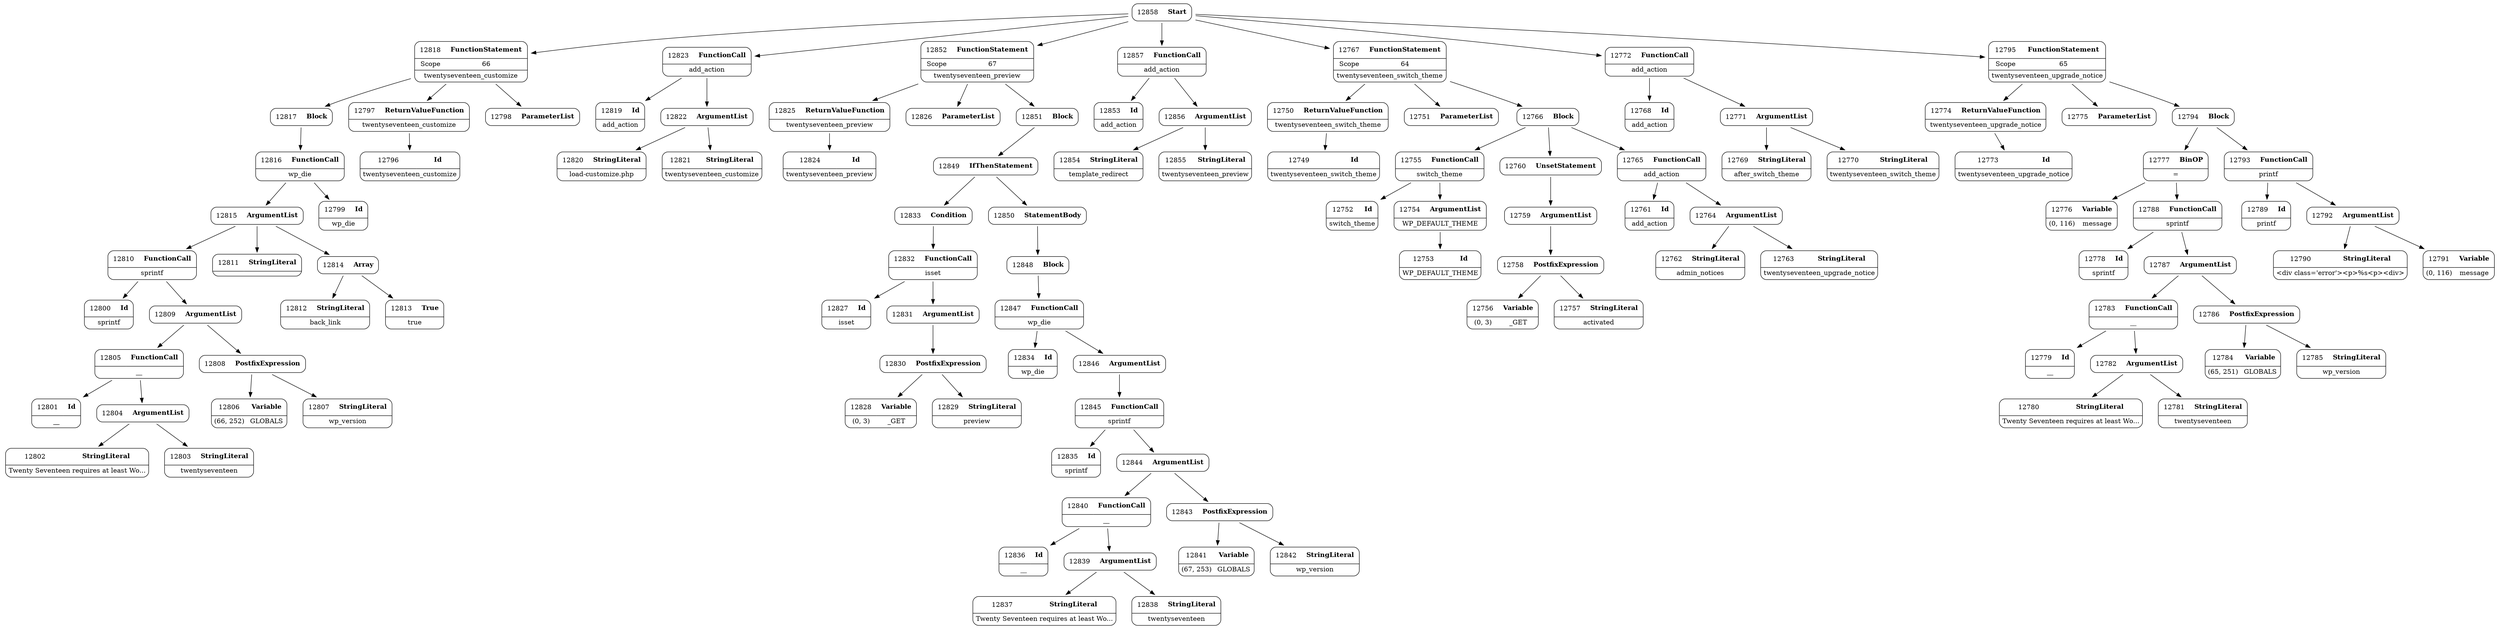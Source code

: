 digraph ast {
node [shape=none];
12800 [label=<<TABLE border='1' cellspacing='0' cellpadding='10' style='rounded' ><TR><TD border='0'>12800</TD><TD border='0'><B>Id</B></TD></TR><HR/><TR><TD border='0' cellpadding='5' colspan='2'>sprintf</TD></TR></TABLE>>];
12801 [label=<<TABLE border='1' cellspacing='0' cellpadding='10' style='rounded' ><TR><TD border='0'>12801</TD><TD border='0'><B>Id</B></TD></TR><HR/><TR><TD border='0' cellpadding='5' colspan='2'>__</TD></TR></TABLE>>];
12802 [label=<<TABLE border='1' cellspacing='0' cellpadding='10' style='rounded' ><TR><TD border='0'>12802</TD><TD border='0'><B>StringLiteral</B></TD></TR><HR/><TR><TD border='0' cellpadding='5' colspan='2'>Twenty Seventeen requires at least Wo...</TD></TR></TABLE>>];
12803 [label=<<TABLE border='1' cellspacing='0' cellpadding='10' style='rounded' ><TR><TD border='0'>12803</TD><TD border='0'><B>StringLiteral</B></TD></TR><HR/><TR><TD border='0' cellpadding='5' colspan='2'>twentyseventeen</TD></TR></TABLE>>];
12804 [label=<<TABLE border='1' cellspacing='0' cellpadding='10' style='rounded' ><TR><TD border='0'>12804</TD><TD border='0'><B>ArgumentList</B></TD></TR></TABLE>>];
12804 -> 12802 [weight=2];
12804 -> 12803 [weight=2];
12805 [label=<<TABLE border='1' cellspacing='0' cellpadding='10' style='rounded' ><TR><TD border='0'>12805</TD><TD border='0'><B>FunctionCall</B></TD></TR><HR/><TR><TD border='0' cellpadding='5' colspan='2'>__</TD></TR></TABLE>>];
12805 -> 12801 [weight=2];
12805 -> 12804 [weight=2];
12806 [label=<<TABLE border='1' cellspacing='0' cellpadding='10' style='rounded' ><TR><TD border='0'>12806</TD><TD border='0'><B>Variable</B></TD></TR><HR/><TR><TD border='0' cellpadding='5'>(66, 252)</TD><TD border='0' cellpadding='5'>GLOBALS</TD></TR></TABLE>>];
12807 [label=<<TABLE border='1' cellspacing='0' cellpadding='10' style='rounded' ><TR><TD border='0'>12807</TD><TD border='0'><B>StringLiteral</B></TD></TR><HR/><TR><TD border='0' cellpadding='5' colspan='2'>wp_version</TD></TR></TABLE>>];
12808 [label=<<TABLE border='1' cellspacing='0' cellpadding='10' style='rounded' ><TR><TD border='0'>12808</TD><TD border='0'><B>PostfixExpression</B></TD></TR></TABLE>>];
12808 -> 12806 [weight=2];
12808 -> 12807 [weight=2];
12809 [label=<<TABLE border='1' cellspacing='0' cellpadding='10' style='rounded' ><TR><TD border='0'>12809</TD><TD border='0'><B>ArgumentList</B></TD></TR></TABLE>>];
12809 -> 12805 [weight=2];
12809 -> 12808 [weight=2];
12810 [label=<<TABLE border='1' cellspacing='0' cellpadding='10' style='rounded' ><TR><TD border='0'>12810</TD><TD border='0'><B>FunctionCall</B></TD></TR><HR/><TR><TD border='0' cellpadding='5' colspan='2'>sprintf</TD></TR></TABLE>>];
12810 -> 12800 [weight=2];
12810 -> 12809 [weight=2];
12811 [label=<<TABLE border='1' cellspacing='0' cellpadding='10' style='rounded' ><TR><TD border='0'>12811</TD><TD border='0'><B>StringLiteral</B></TD></TR><HR/><TR><TD border='0' cellpadding='5' colspan='2'></TD></TR></TABLE>>];
12812 [label=<<TABLE border='1' cellspacing='0' cellpadding='10' style='rounded' ><TR><TD border='0'>12812</TD><TD border='0'><B>StringLiteral</B></TD></TR><HR/><TR><TD border='0' cellpadding='5' colspan='2'>back_link</TD></TR></TABLE>>];
12813 [label=<<TABLE border='1' cellspacing='0' cellpadding='10' style='rounded' ><TR><TD border='0'>12813</TD><TD border='0'><B>True</B></TD></TR><HR/><TR><TD border='0' cellpadding='5' colspan='2'>true</TD></TR></TABLE>>];
12814 [label=<<TABLE border='1' cellspacing='0' cellpadding='10' style='rounded' ><TR><TD border='0'>12814</TD><TD border='0'><B>Array</B></TD></TR></TABLE>>];
12814 -> 12812 [weight=2];
12814 -> 12813 [weight=2];
12815 [label=<<TABLE border='1' cellspacing='0' cellpadding='10' style='rounded' ><TR><TD border='0'>12815</TD><TD border='0'><B>ArgumentList</B></TD></TR></TABLE>>];
12815 -> 12810 [weight=2];
12815 -> 12811 [weight=2];
12815 -> 12814 [weight=2];
12816 [label=<<TABLE border='1' cellspacing='0' cellpadding='10' style='rounded' ><TR><TD border='0'>12816</TD><TD border='0'><B>FunctionCall</B></TD></TR><HR/><TR><TD border='0' cellpadding='5' colspan='2'>wp_die</TD></TR></TABLE>>];
12816 -> 12799 [weight=2];
12816 -> 12815 [weight=2];
12817 [label=<<TABLE border='1' cellspacing='0' cellpadding='10' style='rounded' ><TR><TD border='0'>12817</TD><TD border='0'><B>Block</B></TD></TR></TABLE>>];
12817 -> 12816 [weight=2];
12818 [label=<<TABLE border='1' cellspacing='0' cellpadding='10' style='rounded' ><TR><TD border='0'>12818</TD><TD border='0'><B>FunctionStatement</B></TD></TR><HR/><TR><TD border='0' cellpadding='5'>Scope</TD><TD border='0' cellpadding='5'>66</TD></TR><HR/><TR><TD border='0' cellpadding='5' colspan='2'>twentyseventeen_customize</TD></TR></TABLE>>];
12818 -> 12797 [weight=2];
12818 -> 12798 [weight=2];
12818 -> 12817 [weight=2];
12819 [label=<<TABLE border='1' cellspacing='0' cellpadding='10' style='rounded' ><TR><TD border='0'>12819</TD><TD border='0'><B>Id</B></TD></TR><HR/><TR><TD border='0' cellpadding='5' colspan='2'>add_action</TD></TR></TABLE>>];
12820 [label=<<TABLE border='1' cellspacing='0' cellpadding='10' style='rounded' ><TR><TD border='0'>12820</TD><TD border='0'><B>StringLiteral</B></TD></TR><HR/><TR><TD border='0' cellpadding='5' colspan='2'>load-customize.php</TD></TR></TABLE>>];
12821 [label=<<TABLE border='1' cellspacing='0' cellpadding='10' style='rounded' ><TR><TD border='0'>12821</TD><TD border='0'><B>StringLiteral</B></TD></TR><HR/><TR><TD border='0' cellpadding='5' colspan='2'>twentyseventeen_customize</TD></TR></TABLE>>];
12822 [label=<<TABLE border='1' cellspacing='0' cellpadding='10' style='rounded' ><TR><TD border='0'>12822</TD><TD border='0'><B>ArgumentList</B></TD></TR></TABLE>>];
12822 -> 12820 [weight=2];
12822 -> 12821 [weight=2];
12823 [label=<<TABLE border='1' cellspacing='0' cellpadding='10' style='rounded' ><TR><TD border='0'>12823</TD><TD border='0'><B>FunctionCall</B></TD></TR><HR/><TR><TD border='0' cellpadding='5' colspan='2'>add_action</TD></TR></TABLE>>];
12823 -> 12819 [weight=2];
12823 -> 12822 [weight=2];
12824 [label=<<TABLE border='1' cellspacing='0' cellpadding='10' style='rounded' ><TR><TD border='0'>12824</TD><TD border='0'><B>Id</B></TD></TR><HR/><TR><TD border='0' cellpadding='5' colspan='2'>twentyseventeen_preview</TD></TR></TABLE>>];
12825 [label=<<TABLE border='1' cellspacing='0' cellpadding='10' style='rounded' ><TR><TD border='0'>12825</TD><TD border='0'><B>ReturnValueFunction</B></TD></TR><HR/><TR><TD border='0' cellpadding='5' colspan='2'>twentyseventeen_preview</TD></TR></TABLE>>];
12825 -> 12824 [weight=2];
12826 [label=<<TABLE border='1' cellspacing='0' cellpadding='10' style='rounded' ><TR><TD border='0'>12826</TD><TD border='0'><B>ParameterList</B></TD></TR></TABLE>>];
12827 [label=<<TABLE border='1' cellspacing='0' cellpadding='10' style='rounded' ><TR><TD border='0'>12827</TD><TD border='0'><B>Id</B></TD></TR><HR/><TR><TD border='0' cellpadding='5' colspan='2'>isset</TD></TR></TABLE>>];
12828 [label=<<TABLE border='1' cellspacing='0' cellpadding='10' style='rounded' ><TR><TD border='0'>12828</TD><TD border='0'><B>Variable</B></TD></TR><HR/><TR><TD border='0' cellpadding='5'>(0, 3)</TD><TD border='0' cellpadding='5'>_GET</TD></TR></TABLE>>];
12829 [label=<<TABLE border='1' cellspacing='0' cellpadding='10' style='rounded' ><TR><TD border='0'>12829</TD><TD border='0'><B>StringLiteral</B></TD></TR><HR/><TR><TD border='0' cellpadding='5' colspan='2'>preview</TD></TR></TABLE>>];
12830 [label=<<TABLE border='1' cellspacing='0' cellpadding='10' style='rounded' ><TR><TD border='0'>12830</TD><TD border='0'><B>PostfixExpression</B></TD></TR></TABLE>>];
12830 -> 12828 [weight=2];
12830 -> 12829 [weight=2];
12831 [label=<<TABLE border='1' cellspacing='0' cellpadding='10' style='rounded' ><TR><TD border='0'>12831</TD><TD border='0'><B>ArgumentList</B></TD></TR></TABLE>>];
12831 -> 12830 [weight=2];
12832 [label=<<TABLE border='1' cellspacing='0' cellpadding='10' style='rounded' ><TR><TD border='0'>12832</TD><TD border='0'><B>FunctionCall</B></TD></TR><HR/><TR><TD border='0' cellpadding='5' colspan='2'>isset</TD></TR></TABLE>>];
12832 -> 12827 [weight=2];
12832 -> 12831 [weight=2];
12833 [label=<<TABLE border='1' cellspacing='0' cellpadding='10' style='rounded' ><TR><TD border='0'>12833</TD><TD border='0'><B>Condition</B></TD></TR></TABLE>>];
12833 -> 12832 [weight=2];
12834 [label=<<TABLE border='1' cellspacing='0' cellpadding='10' style='rounded' ><TR><TD border='0'>12834</TD><TD border='0'><B>Id</B></TD></TR><HR/><TR><TD border='0' cellpadding='5' colspan='2'>wp_die</TD></TR></TABLE>>];
12835 [label=<<TABLE border='1' cellspacing='0' cellpadding='10' style='rounded' ><TR><TD border='0'>12835</TD><TD border='0'><B>Id</B></TD></TR><HR/><TR><TD border='0' cellpadding='5' colspan='2'>sprintf</TD></TR></TABLE>>];
12836 [label=<<TABLE border='1' cellspacing='0' cellpadding='10' style='rounded' ><TR><TD border='0'>12836</TD><TD border='0'><B>Id</B></TD></TR><HR/><TR><TD border='0' cellpadding='5' colspan='2'>__</TD></TR></TABLE>>];
12837 [label=<<TABLE border='1' cellspacing='0' cellpadding='10' style='rounded' ><TR><TD border='0'>12837</TD><TD border='0'><B>StringLiteral</B></TD></TR><HR/><TR><TD border='0' cellpadding='5' colspan='2'>Twenty Seventeen requires at least Wo...</TD></TR></TABLE>>];
12838 [label=<<TABLE border='1' cellspacing='0' cellpadding='10' style='rounded' ><TR><TD border='0'>12838</TD><TD border='0'><B>StringLiteral</B></TD></TR><HR/><TR><TD border='0' cellpadding='5' colspan='2'>twentyseventeen</TD></TR></TABLE>>];
12839 [label=<<TABLE border='1' cellspacing='0' cellpadding='10' style='rounded' ><TR><TD border='0'>12839</TD><TD border='0'><B>ArgumentList</B></TD></TR></TABLE>>];
12839 -> 12837 [weight=2];
12839 -> 12838 [weight=2];
12840 [label=<<TABLE border='1' cellspacing='0' cellpadding='10' style='rounded' ><TR><TD border='0'>12840</TD><TD border='0'><B>FunctionCall</B></TD></TR><HR/><TR><TD border='0' cellpadding='5' colspan='2'>__</TD></TR></TABLE>>];
12840 -> 12836 [weight=2];
12840 -> 12839 [weight=2];
12841 [label=<<TABLE border='1' cellspacing='0' cellpadding='10' style='rounded' ><TR><TD border='0'>12841</TD><TD border='0'><B>Variable</B></TD></TR><HR/><TR><TD border='0' cellpadding='5'>(67, 253)</TD><TD border='0' cellpadding='5'>GLOBALS</TD></TR></TABLE>>];
12842 [label=<<TABLE border='1' cellspacing='0' cellpadding='10' style='rounded' ><TR><TD border='0'>12842</TD><TD border='0'><B>StringLiteral</B></TD></TR><HR/><TR><TD border='0' cellpadding='5' colspan='2'>wp_version</TD></TR></TABLE>>];
12843 [label=<<TABLE border='1' cellspacing='0' cellpadding='10' style='rounded' ><TR><TD border='0'>12843</TD><TD border='0'><B>PostfixExpression</B></TD></TR></TABLE>>];
12843 -> 12841 [weight=2];
12843 -> 12842 [weight=2];
12844 [label=<<TABLE border='1' cellspacing='0' cellpadding='10' style='rounded' ><TR><TD border='0'>12844</TD><TD border='0'><B>ArgumentList</B></TD></TR></TABLE>>];
12844 -> 12840 [weight=2];
12844 -> 12843 [weight=2];
12845 [label=<<TABLE border='1' cellspacing='0' cellpadding='10' style='rounded' ><TR><TD border='0'>12845</TD><TD border='0'><B>FunctionCall</B></TD></TR><HR/><TR><TD border='0' cellpadding='5' colspan='2'>sprintf</TD></TR></TABLE>>];
12845 -> 12835 [weight=2];
12845 -> 12844 [weight=2];
12846 [label=<<TABLE border='1' cellspacing='0' cellpadding='10' style='rounded' ><TR><TD border='0'>12846</TD><TD border='0'><B>ArgumentList</B></TD></TR></TABLE>>];
12846 -> 12845 [weight=2];
12847 [label=<<TABLE border='1' cellspacing='0' cellpadding='10' style='rounded' ><TR><TD border='0'>12847</TD><TD border='0'><B>FunctionCall</B></TD></TR><HR/><TR><TD border='0' cellpadding='5' colspan='2'>wp_die</TD></TR></TABLE>>];
12847 -> 12834 [weight=2];
12847 -> 12846 [weight=2];
12848 [label=<<TABLE border='1' cellspacing='0' cellpadding='10' style='rounded' ><TR><TD border='0'>12848</TD><TD border='0'><B>Block</B></TD></TR></TABLE>>];
12848 -> 12847 [weight=2];
12849 [label=<<TABLE border='1' cellspacing='0' cellpadding='10' style='rounded' ><TR><TD border='0'>12849</TD><TD border='0'><B>IfThenStatement</B></TD></TR></TABLE>>];
12849 -> 12833 [weight=2];
12849 -> 12850 [weight=2];
12850 [label=<<TABLE border='1' cellspacing='0' cellpadding='10' style='rounded' ><TR><TD border='0'>12850</TD><TD border='0'><B>StatementBody</B></TD></TR></TABLE>>];
12850 -> 12848 [weight=2];
12851 [label=<<TABLE border='1' cellspacing='0' cellpadding='10' style='rounded' ><TR><TD border='0'>12851</TD><TD border='0'><B>Block</B></TD></TR></TABLE>>];
12851 -> 12849 [weight=2];
12852 [label=<<TABLE border='1' cellspacing='0' cellpadding='10' style='rounded' ><TR><TD border='0'>12852</TD><TD border='0'><B>FunctionStatement</B></TD></TR><HR/><TR><TD border='0' cellpadding='5'>Scope</TD><TD border='0' cellpadding='5'>67</TD></TR><HR/><TR><TD border='0' cellpadding='5' colspan='2'>twentyseventeen_preview</TD></TR></TABLE>>];
12852 -> 12825 [weight=2];
12852 -> 12826 [weight=2];
12852 -> 12851 [weight=2];
12853 [label=<<TABLE border='1' cellspacing='0' cellpadding='10' style='rounded' ><TR><TD border='0'>12853</TD><TD border='0'><B>Id</B></TD></TR><HR/><TR><TD border='0' cellpadding='5' colspan='2'>add_action</TD></TR></TABLE>>];
12854 [label=<<TABLE border='1' cellspacing='0' cellpadding='10' style='rounded' ><TR><TD border='0'>12854</TD><TD border='0'><B>StringLiteral</B></TD></TR><HR/><TR><TD border='0' cellpadding='5' colspan='2'>template_redirect</TD></TR></TABLE>>];
12855 [label=<<TABLE border='1' cellspacing='0' cellpadding='10' style='rounded' ><TR><TD border='0'>12855</TD><TD border='0'><B>StringLiteral</B></TD></TR><HR/><TR><TD border='0' cellpadding='5' colspan='2'>twentyseventeen_preview</TD></TR></TABLE>>];
12856 [label=<<TABLE border='1' cellspacing='0' cellpadding='10' style='rounded' ><TR><TD border='0'>12856</TD><TD border='0'><B>ArgumentList</B></TD></TR></TABLE>>];
12856 -> 12854 [weight=2];
12856 -> 12855 [weight=2];
12857 [label=<<TABLE border='1' cellspacing='0' cellpadding='10' style='rounded' ><TR><TD border='0'>12857</TD><TD border='0'><B>FunctionCall</B></TD></TR><HR/><TR><TD border='0' cellpadding='5' colspan='2'>add_action</TD></TR></TABLE>>];
12857 -> 12853 [weight=2];
12857 -> 12856 [weight=2];
12858 [label=<<TABLE border='1' cellspacing='0' cellpadding='10' style='rounded' ><TR><TD border='0'>12858</TD><TD border='0'><B>Start</B></TD></TR></TABLE>>];
12858 -> 12767 [weight=2];
12858 -> 12772 [weight=2];
12858 -> 12795 [weight=2];
12858 -> 12818 [weight=2];
12858 -> 12823 [weight=2];
12858 -> 12852 [weight=2];
12858 -> 12857 [weight=2];
12749 [label=<<TABLE border='1' cellspacing='0' cellpadding='10' style='rounded' ><TR><TD border='0'>12749</TD><TD border='0'><B>Id</B></TD></TR><HR/><TR><TD border='0' cellpadding='5' colspan='2'>twentyseventeen_switch_theme</TD></TR></TABLE>>];
12750 [label=<<TABLE border='1' cellspacing='0' cellpadding='10' style='rounded' ><TR><TD border='0'>12750</TD><TD border='0'><B>ReturnValueFunction</B></TD></TR><HR/><TR><TD border='0' cellpadding='5' colspan='2'>twentyseventeen_switch_theme</TD></TR></TABLE>>];
12750 -> 12749 [weight=2];
12751 [label=<<TABLE border='1' cellspacing='0' cellpadding='10' style='rounded' ><TR><TD border='0'>12751</TD><TD border='0'><B>ParameterList</B></TD></TR></TABLE>>];
12752 [label=<<TABLE border='1' cellspacing='0' cellpadding='10' style='rounded' ><TR><TD border='0'>12752</TD><TD border='0'><B>Id</B></TD></TR><HR/><TR><TD border='0' cellpadding='5' colspan='2'>switch_theme</TD></TR></TABLE>>];
12753 [label=<<TABLE border='1' cellspacing='0' cellpadding='10' style='rounded' ><TR><TD border='0'>12753</TD><TD border='0'><B>Id</B></TD></TR><HR/><TR><TD border='0' cellpadding='5' colspan='2'>WP_DEFAULT_THEME</TD></TR></TABLE>>];
12754 [label=<<TABLE border='1' cellspacing='0' cellpadding='10' style='rounded' ><TR><TD border='0'>12754</TD><TD border='0'><B>ArgumentList</B></TD></TR><HR/><TR><TD border='0' cellpadding='5' colspan='2'>WP_DEFAULT_THEME</TD></TR></TABLE>>];
12754 -> 12753 [weight=2];
12755 [label=<<TABLE border='1' cellspacing='0' cellpadding='10' style='rounded' ><TR><TD border='0'>12755</TD><TD border='0'><B>FunctionCall</B></TD></TR><HR/><TR><TD border='0' cellpadding='5' colspan='2'>switch_theme</TD></TR></TABLE>>];
12755 -> 12752 [weight=2];
12755 -> 12754 [weight=2];
12756 [label=<<TABLE border='1' cellspacing='0' cellpadding='10' style='rounded' ><TR><TD border='0'>12756</TD><TD border='0'><B>Variable</B></TD></TR><HR/><TR><TD border='0' cellpadding='5'>(0, 3)</TD><TD border='0' cellpadding='5'>_GET</TD></TR></TABLE>>];
12757 [label=<<TABLE border='1' cellspacing='0' cellpadding='10' style='rounded' ><TR><TD border='0'>12757</TD><TD border='0'><B>StringLiteral</B></TD></TR><HR/><TR><TD border='0' cellpadding='5' colspan='2'>activated</TD></TR></TABLE>>];
12758 [label=<<TABLE border='1' cellspacing='0' cellpadding='10' style='rounded' ><TR><TD border='0'>12758</TD><TD border='0'><B>PostfixExpression</B></TD></TR></TABLE>>];
12758 -> 12756 [weight=2];
12758 -> 12757 [weight=2];
12759 [label=<<TABLE border='1' cellspacing='0' cellpadding='10' style='rounded' ><TR><TD border='0'>12759</TD><TD border='0'><B>ArgumentList</B></TD></TR></TABLE>>];
12759 -> 12758 [weight=2];
12760 [label=<<TABLE border='1' cellspacing='0' cellpadding='10' style='rounded' ><TR><TD border='0'>12760</TD><TD border='0'><B>UnsetStatement</B></TD></TR></TABLE>>];
12760 -> 12759 [weight=2];
12761 [label=<<TABLE border='1' cellspacing='0' cellpadding='10' style='rounded' ><TR><TD border='0'>12761</TD><TD border='0'><B>Id</B></TD></TR><HR/><TR><TD border='0' cellpadding='5' colspan='2'>add_action</TD></TR></TABLE>>];
12762 [label=<<TABLE border='1' cellspacing='0' cellpadding='10' style='rounded' ><TR><TD border='0'>12762</TD><TD border='0'><B>StringLiteral</B></TD></TR><HR/><TR><TD border='0' cellpadding='5' colspan='2'>admin_notices</TD></TR></TABLE>>];
12763 [label=<<TABLE border='1' cellspacing='0' cellpadding='10' style='rounded' ><TR><TD border='0'>12763</TD><TD border='0'><B>StringLiteral</B></TD></TR><HR/><TR><TD border='0' cellpadding='5' colspan='2'>twentyseventeen_upgrade_notice</TD></TR></TABLE>>];
12764 [label=<<TABLE border='1' cellspacing='0' cellpadding='10' style='rounded' ><TR><TD border='0'>12764</TD><TD border='0'><B>ArgumentList</B></TD></TR></TABLE>>];
12764 -> 12762 [weight=2];
12764 -> 12763 [weight=2];
12765 [label=<<TABLE border='1' cellspacing='0' cellpadding='10' style='rounded' ><TR><TD border='0'>12765</TD><TD border='0'><B>FunctionCall</B></TD></TR><HR/><TR><TD border='0' cellpadding='5' colspan='2'>add_action</TD></TR></TABLE>>];
12765 -> 12761 [weight=2];
12765 -> 12764 [weight=2];
12766 [label=<<TABLE border='1' cellspacing='0' cellpadding='10' style='rounded' ><TR><TD border='0'>12766</TD><TD border='0'><B>Block</B></TD></TR></TABLE>>];
12766 -> 12755 [weight=2];
12766 -> 12760 [weight=2];
12766 -> 12765 [weight=2];
12767 [label=<<TABLE border='1' cellspacing='0' cellpadding='10' style='rounded' ><TR><TD border='0'>12767</TD><TD border='0'><B>FunctionStatement</B></TD></TR><HR/><TR><TD border='0' cellpadding='5'>Scope</TD><TD border='0' cellpadding='5'>64</TD></TR><HR/><TR><TD border='0' cellpadding='5' colspan='2'>twentyseventeen_switch_theme</TD></TR></TABLE>>];
12767 -> 12750 [weight=2];
12767 -> 12751 [weight=2];
12767 -> 12766 [weight=2];
12768 [label=<<TABLE border='1' cellspacing='0' cellpadding='10' style='rounded' ><TR><TD border='0'>12768</TD><TD border='0'><B>Id</B></TD></TR><HR/><TR><TD border='0' cellpadding='5' colspan='2'>add_action</TD></TR></TABLE>>];
12769 [label=<<TABLE border='1' cellspacing='0' cellpadding='10' style='rounded' ><TR><TD border='0'>12769</TD><TD border='0'><B>StringLiteral</B></TD></TR><HR/><TR><TD border='0' cellpadding='5' colspan='2'>after_switch_theme</TD></TR></TABLE>>];
12770 [label=<<TABLE border='1' cellspacing='0' cellpadding='10' style='rounded' ><TR><TD border='0'>12770</TD><TD border='0'><B>StringLiteral</B></TD></TR><HR/><TR><TD border='0' cellpadding='5' colspan='2'>twentyseventeen_switch_theme</TD></TR></TABLE>>];
12771 [label=<<TABLE border='1' cellspacing='0' cellpadding='10' style='rounded' ><TR><TD border='0'>12771</TD><TD border='0'><B>ArgumentList</B></TD></TR></TABLE>>];
12771 -> 12769 [weight=2];
12771 -> 12770 [weight=2];
12772 [label=<<TABLE border='1' cellspacing='0' cellpadding='10' style='rounded' ><TR><TD border='0'>12772</TD><TD border='0'><B>FunctionCall</B></TD></TR><HR/><TR><TD border='0' cellpadding='5' colspan='2'>add_action</TD></TR></TABLE>>];
12772 -> 12768 [weight=2];
12772 -> 12771 [weight=2];
12773 [label=<<TABLE border='1' cellspacing='0' cellpadding='10' style='rounded' ><TR><TD border='0'>12773</TD><TD border='0'><B>Id</B></TD></TR><HR/><TR><TD border='0' cellpadding='5' colspan='2'>twentyseventeen_upgrade_notice</TD></TR></TABLE>>];
12774 [label=<<TABLE border='1' cellspacing='0' cellpadding='10' style='rounded' ><TR><TD border='0'>12774</TD><TD border='0'><B>ReturnValueFunction</B></TD></TR><HR/><TR><TD border='0' cellpadding='5' colspan='2'>twentyseventeen_upgrade_notice</TD></TR></TABLE>>];
12774 -> 12773 [weight=2];
12775 [label=<<TABLE border='1' cellspacing='0' cellpadding='10' style='rounded' ><TR><TD border='0'>12775</TD><TD border='0'><B>ParameterList</B></TD></TR></TABLE>>];
12776 [label=<<TABLE border='1' cellspacing='0' cellpadding='10' style='rounded' ><TR><TD border='0'>12776</TD><TD border='0'><B>Variable</B></TD></TR><HR/><TR><TD border='0' cellpadding='5'>(0, 116)</TD><TD border='0' cellpadding='5'>message</TD></TR></TABLE>>];
12777 [label=<<TABLE border='1' cellspacing='0' cellpadding='10' style='rounded' ><TR><TD border='0'>12777</TD><TD border='0'><B>BinOP</B></TD></TR><HR/><TR><TD border='0' cellpadding='5' colspan='2'>=</TD></TR></TABLE>>];
12777 -> 12776 [weight=2];
12777 -> 12788 [weight=2];
12778 [label=<<TABLE border='1' cellspacing='0' cellpadding='10' style='rounded' ><TR><TD border='0'>12778</TD><TD border='0'><B>Id</B></TD></TR><HR/><TR><TD border='0' cellpadding='5' colspan='2'>sprintf</TD></TR></TABLE>>];
12779 [label=<<TABLE border='1' cellspacing='0' cellpadding='10' style='rounded' ><TR><TD border='0'>12779</TD><TD border='0'><B>Id</B></TD></TR><HR/><TR><TD border='0' cellpadding='5' colspan='2'>__</TD></TR></TABLE>>];
12780 [label=<<TABLE border='1' cellspacing='0' cellpadding='10' style='rounded' ><TR><TD border='0'>12780</TD><TD border='0'><B>StringLiteral</B></TD></TR><HR/><TR><TD border='0' cellpadding='5' colspan='2'>Twenty Seventeen requires at least Wo...</TD></TR></TABLE>>];
12781 [label=<<TABLE border='1' cellspacing='0' cellpadding='10' style='rounded' ><TR><TD border='0'>12781</TD><TD border='0'><B>StringLiteral</B></TD></TR><HR/><TR><TD border='0' cellpadding='5' colspan='2'>twentyseventeen</TD></TR></TABLE>>];
12782 [label=<<TABLE border='1' cellspacing='0' cellpadding='10' style='rounded' ><TR><TD border='0'>12782</TD><TD border='0'><B>ArgumentList</B></TD></TR></TABLE>>];
12782 -> 12780 [weight=2];
12782 -> 12781 [weight=2];
12783 [label=<<TABLE border='1' cellspacing='0' cellpadding='10' style='rounded' ><TR><TD border='0'>12783</TD><TD border='0'><B>FunctionCall</B></TD></TR><HR/><TR><TD border='0' cellpadding='5' colspan='2'>__</TD></TR></TABLE>>];
12783 -> 12779 [weight=2];
12783 -> 12782 [weight=2];
12784 [label=<<TABLE border='1' cellspacing='0' cellpadding='10' style='rounded' ><TR><TD border='0'>12784</TD><TD border='0'><B>Variable</B></TD></TR><HR/><TR><TD border='0' cellpadding='5'>(65, 251)</TD><TD border='0' cellpadding='5'>GLOBALS</TD></TR></TABLE>>];
12785 [label=<<TABLE border='1' cellspacing='0' cellpadding='10' style='rounded' ><TR><TD border='0'>12785</TD><TD border='0'><B>StringLiteral</B></TD></TR><HR/><TR><TD border='0' cellpadding='5' colspan='2'>wp_version</TD></TR></TABLE>>];
12786 [label=<<TABLE border='1' cellspacing='0' cellpadding='10' style='rounded' ><TR><TD border='0'>12786</TD><TD border='0'><B>PostfixExpression</B></TD></TR></TABLE>>];
12786 -> 12784 [weight=2];
12786 -> 12785 [weight=2];
12787 [label=<<TABLE border='1' cellspacing='0' cellpadding='10' style='rounded' ><TR><TD border='0'>12787</TD><TD border='0'><B>ArgumentList</B></TD></TR></TABLE>>];
12787 -> 12783 [weight=2];
12787 -> 12786 [weight=2];
12788 [label=<<TABLE border='1' cellspacing='0' cellpadding='10' style='rounded' ><TR><TD border='0'>12788</TD><TD border='0'><B>FunctionCall</B></TD></TR><HR/><TR><TD border='0' cellpadding='5' colspan='2'>sprintf</TD></TR></TABLE>>];
12788 -> 12778 [weight=2];
12788 -> 12787 [weight=2];
12789 [label=<<TABLE border='1' cellspacing='0' cellpadding='10' style='rounded' ><TR><TD border='0'>12789</TD><TD border='0'><B>Id</B></TD></TR><HR/><TR><TD border='0' cellpadding='5' colspan='2'>printf</TD></TR></TABLE>>];
12790 [label=<<TABLE border='1' cellspacing='0' cellpadding='10' style='rounded' ><TR><TD border='0'>12790</TD><TD border='0'><B>StringLiteral</B></TD></TR><HR/><TR><TD border='0' cellpadding='5' colspan='2'>&lt;div class='error'&gt;&lt;p&gt;%s&lt;p&gt;&lt;div&gt;</TD></TR></TABLE>>];
12791 [label=<<TABLE border='1' cellspacing='0' cellpadding='10' style='rounded' ><TR><TD border='0'>12791</TD><TD border='0'><B>Variable</B></TD></TR><HR/><TR><TD border='0' cellpadding='5'>(0, 116)</TD><TD border='0' cellpadding='5'>message</TD></TR></TABLE>>];
12792 [label=<<TABLE border='1' cellspacing='0' cellpadding='10' style='rounded' ><TR><TD border='0'>12792</TD><TD border='0'><B>ArgumentList</B></TD></TR></TABLE>>];
12792 -> 12790 [weight=2];
12792 -> 12791 [weight=2];
12793 [label=<<TABLE border='1' cellspacing='0' cellpadding='10' style='rounded' ><TR><TD border='0'>12793</TD><TD border='0'><B>FunctionCall</B></TD></TR><HR/><TR><TD border='0' cellpadding='5' colspan='2'>printf</TD></TR></TABLE>>];
12793 -> 12789 [weight=2];
12793 -> 12792 [weight=2];
12794 [label=<<TABLE border='1' cellspacing='0' cellpadding='10' style='rounded' ><TR><TD border='0'>12794</TD><TD border='0'><B>Block</B></TD></TR></TABLE>>];
12794 -> 12777 [weight=2];
12794 -> 12793 [weight=2];
12795 [label=<<TABLE border='1' cellspacing='0' cellpadding='10' style='rounded' ><TR><TD border='0'>12795</TD><TD border='0'><B>FunctionStatement</B></TD></TR><HR/><TR><TD border='0' cellpadding='5'>Scope</TD><TD border='0' cellpadding='5'>65</TD></TR><HR/><TR><TD border='0' cellpadding='5' colspan='2'>twentyseventeen_upgrade_notice</TD></TR></TABLE>>];
12795 -> 12774 [weight=2];
12795 -> 12775 [weight=2];
12795 -> 12794 [weight=2];
12796 [label=<<TABLE border='1' cellspacing='0' cellpadding='10' style='rounded' ><TR><TD border='0'>12796</TD><TD border='0'><B>Id</B></TD></TR><HR/><TR><TD border='0' cellpadding='5' colspan='2'>twentyseventeen_customize</TD></TR></TABLE>>];
12797 [label=<<TABLE border='1' cellspacing='0' cellpadding='10' style='rounded' ><TR><TD border='0'>12797</TD><TD border='0'><B>ReturnValueFunction</B></TD></TR><HR/><TR><TD border='0' cellpadding='5' colspan='2'>twentyseventeen_customize</TD></TR></TABLE>>];
12797 -> 12796 [weight=2];
12798 [label=<<TABLE border='1' cellspacing='0' cellpadding='10' style='rounded' ><TR><TD border='0'>12798</TD><TD border='0'><B>ParameterList</B></TD></TR></TABLE>>];
12799 [label=<<TABLE border='1' cellspacing='0' cellpadding='10' style='rounded' ><TR><TD border='0'>12799</TD><TD border='0'><B>Id</B></TD></TR><HR/><TR><TD border='0' cellpadding='5' colspan='2'>wp_die</TD></TR></TABLE>>];
}
